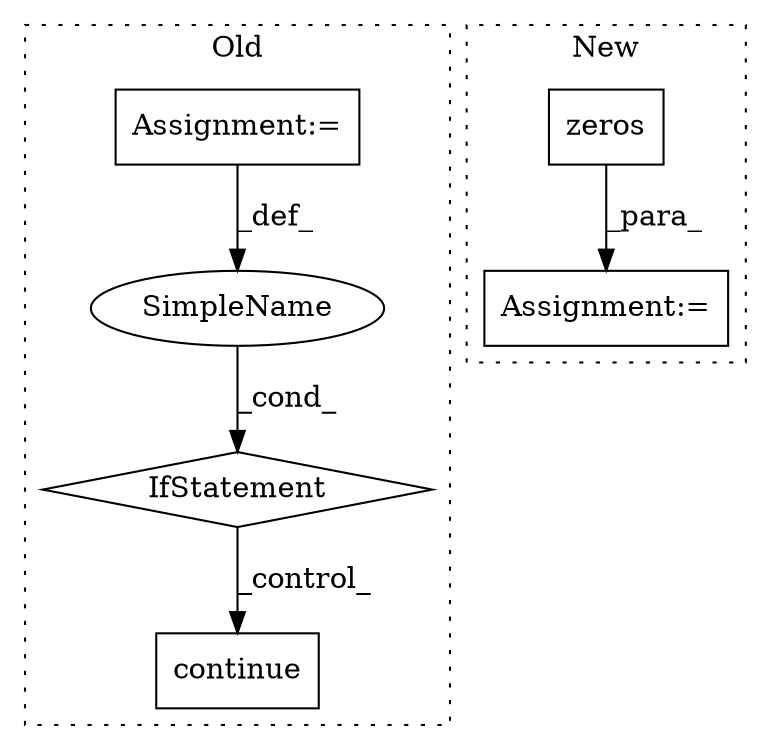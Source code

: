 digraph G {
subgraph cluster0 {
1 [label="continue" a="18" s="5933" l="9" shape="box"];
4 [label="IfStatement" a="25" s="5906,5919" l="4,2" shape="diamond"];
5 [label="SimpleName" a="42" s="" l="" shape="ellipse"];
6 [label="Assignment:=" a="7" s="5846" l="1" shape="box"];
label = "Old";
style="dotted";
}
subgraph cluster1 {
2 [label="zeros" a="32" s="5802,5818" l="6,1" shape="box"];
3 [label="Assignment:=" a="7" s="5749" l="1" shape="box"];
label = "New";
style="dotted";
}
2 -> 3 [label="_para_"];
4 -> 1 [label="_control_"];
5 -> 4 [label="_cond_"];
6 -> 5 [label="_def_"];
}